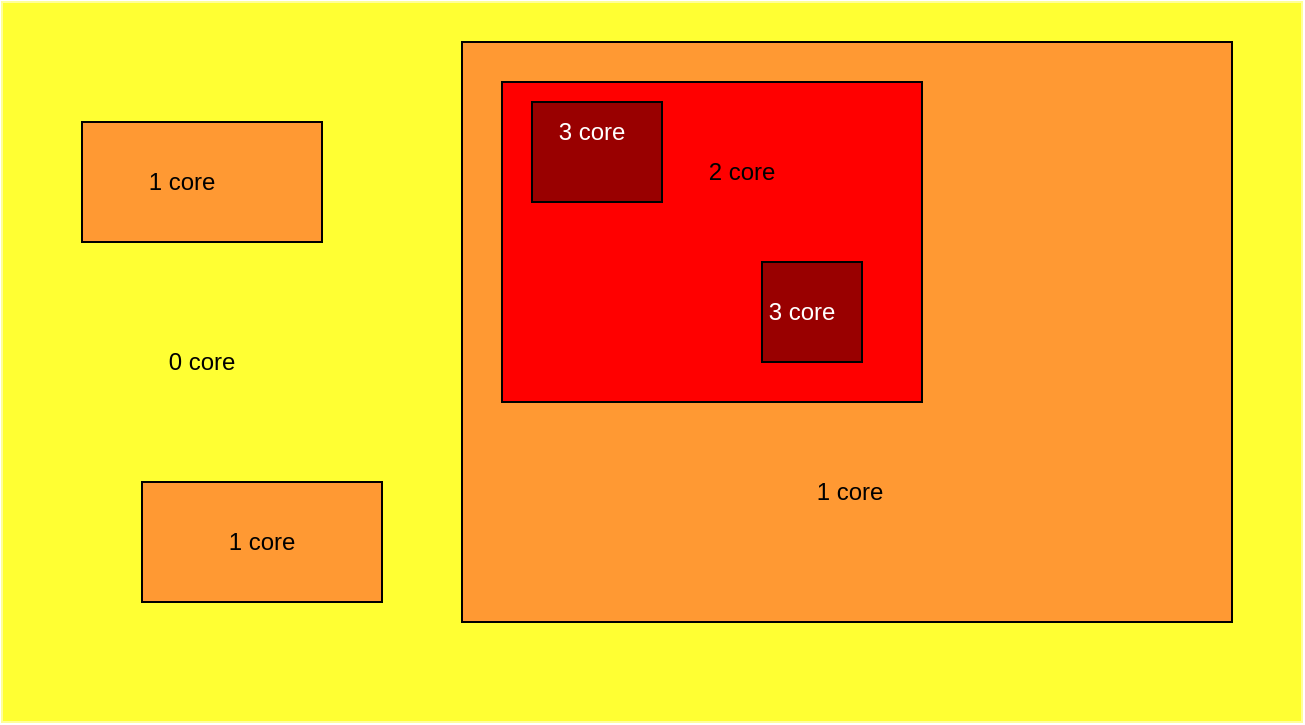 <mxfile version="24.2.0" type="device">
  <diagram name="Page-1" id="uNTHCWIulruzfTFbyUY9">
    <mxGraphModel dx="726" dy="436" grid="1" gridSize="10" guides="1" tooltips="1" connect="1" arrows="1" fold="1" page="1" pageScale="1" pageWidth="827" pageHeight="1169" math="0" shadow="0">
      <root>
        <mxCell id="0" />
        <mxCell id="1" parent="0" />
        <mxCell id="UkC96wQv3oAfLBGdE0ER-2" value="" style="rounded=0;whiteSpace=wrap;html=1;strokeColor=#FFFF99;fillColor=#FFFF33;" vertex="1" parent="1">
          <mxGeometry x="20" y="20" width="650" height="360" as="geometry" />
        </mxCell>
        <mxCell id="UkC96wQv3oAfLBGdE0ER-3" value="" style="rounded=0;whiteSpace=wrap;html=1;fillColor=#FF9933;" vertex="1" parent="1">
          <mxGeometry x="60" y="80" width="120" height="60" as="geometry" />
        </mxCell>
        <mxCell id="UkC96wQv3oAfLBGdE0ER-4" value="" style="rounded=0;whiteSpace=wrap;html=1;fillColor=#FF9933;" vertex="1" parent="1">
          <mxGeometry x="250" y="40" width="385" height="290" as="geometry" />
        </mxCell>
        <mxCell id="UkC96wQv3oAfLBGdE0ER-5" value="" style="rounded=0;whiteSpace=wrap;html=1;fillColor=#FF9933;" vertex="1" parent="1">
          <mxGeometry x="90" y="260" width="120" height="60" as="geometry" />
        </mxCell>
        <mxCell id="UkC96wQv3oAfLBGdE0ER-6" value="" style="rounded=0;whiteSpace=wrap;html=1;fillColor=#FF0000;" vertex="1" parent="1">
          <mxGeometry x="270" y="60" width="210" height="160" as="geometry" />
        </mxCell>
        <mxCell id="UkC96wQv3oAfLBGdE0ER-8" value="" style="rounded=0;whiteSpace=wrap;html=1;fillColor=#990000;" vertex="1" parent="1">
          <mxGeometry x="285" y="70" width="65" height="50" as="geometry" />
        </mxCell>
        <mxCell id="UkC96wQv3oAfLBGdE0ER-10" value="" style="whiteSpace=wrap;html=1;aspect=fixed;fillColor=#990000;" vertex="1" parent="1">
          <mxGeometry x="400" y="150" width="50" height="50" as="geometry" />
        </mxCell>
        <mxCell id="UkC96wQv3oAfLBGdE0ER-11" value="0&lt;span style=&quot;background-color: initial;&quot;&gt;&amp;nbsp;core&lt;/span&gt;" style="text;html=1;align=center;verticalAlign=middle;whiteSpace=wrap;rounded=0;" vertex="1" parent="1">
          <mxGeometry x="90" y="185" width="60" height="30" as="geometry" />
        </mxCell>
        <mxCell id="UkC96wQv3oAfLBGdE0ER-12" value="1&lt;span style=&quot;background-color: initial;&quot;&gt;&amp;nbsp;core&lt;/span&gt;" style="text;html=1;align=center;verticalAlign=middle;whiteSpace=wrap;rounded=0;" vertex="1" parent="1">
          <mxGeometry x="80" y="95" width="60" height="30" as="geometry" />
        </mxCell>
        <mxCell id="UkC96wQv3oAfLBGdE0ER-14" value="2 core" style="text;html=1;align=center;verticalAlign=middle;whiteSpace=wrap;rounded=0;" vertex="1" parent="1">
          <mxGeometry x="360" y="90" width="60" height="30" as="geometry" />
        </mxCell>
        <mxCell id="UkC96wQv3oAfLBGdE0ER-15" value="&lt;font color=&quot;#ffffff&quot;&gt;3 core&lt;/font&gt;" style="text;html=1;align=center;verticalAlign=middle;whiteSpace=wrap;rounded=0;" vertex="1" parent="1">
          <mxGeometry x="285" y="70" width="60" height="30" as="geometry" />
        </mxCell>
        <mxCell id="UkC96wQv3oAfLBGdE0ER-16" value="&lt;font color=&quot;#ffffff&quot;&gt;3 core&lt;/font&gt;" style="text;html=1;align=center;verticalAlign=middle;whiteSpace=wrap;rounded=0;" vertex="1" parent="1">
          <mxGeometry x="390" y="160" width="60" height="30" as="geometry" />
        </mxCell>
        <mxCell id="UkC96wQv3oAfLBGdE0ER-17" value="1&lt;span style=&quot;background-color: initial;&quot;&gt;&amp;nbsp;core&lt;/span&gt;" style="text;html=1;align=center;verticalAlign=middle;whiteSpace=wrap;rounded=0;" vertex="1" parent="1">
          <mxGeometry x="120" y="275" width="60" height="30" as="geometry" />
        </mxCell>
        <mxCell id="UkC96wQv3oAfLBGdE0ER-18" value="1&lt;span style=&quot;background-color: initial;&quot;&gt;&amp;nbsp;core&lt;/span&gt;" style="text;html=1;align=center;verticalAlign=middle;whiteSpace=wrap;rounded=0;" vertex="1" parent="1">
          <mxGeometry x="414" y="250" width="60" height="30" as="geometry" />
        </mxCell>
      </root>
    </mxGraphModel>
  </diagram>
</mxfile>
